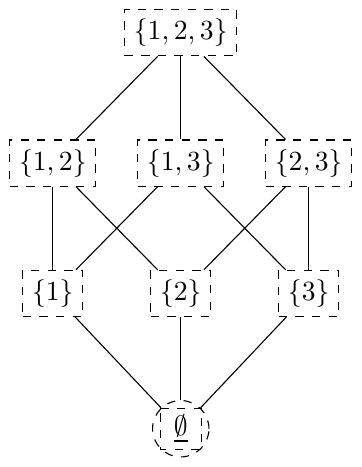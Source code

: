 \documentclass[tikz]{standalone}
\usetikzlibrary{matrix}
\providecommand{\setof}[1]{\left \{ #1 \right \}}
\begin{document}
\begin{tikzpicture}
\matrix (m) at (0,0) [matrix of nodes, column sep = 1em, row sep=3em] {
    & |[draw,dashed]| $\setof{1,2,3}$ & \\
    |[draw,dashed]| $\setof{1,2}$ & |[draw,dashed]| $\setof{1,3}$ & |[draw,dashed]| $\setof{2,3}$\\
    |[draw,dashed]| $\setof{1}$ & |[draw,dashed]| $\setof{2}$ & |[draw,dashed]| $\setof{3}$\\
    & |[draw,dashed,circle]| \underline{$\emptyset$} & \\
};
\draw[dashed] (m-4-2.north west) -- (m-4-2.north east) -- (m-4-2.south east) -- (m-4-2.south west) -- cycle;
\foreach \Source/\Target in {
    1-2/2-1,
    1-2/2-2,
    1-2/2-3,
    2-1/3-1,
    2-1/3-2,
    2-2/3-1,
    2-2/3-3,
    2-3/3-2,
    2-3/3-3,
    3-1/4-2,
    3-2/4-2,
    3-3/4-2%
    }
    \draw (m-\Source) to (m-\Target);
\end{tikzpicture}
\end{document}
